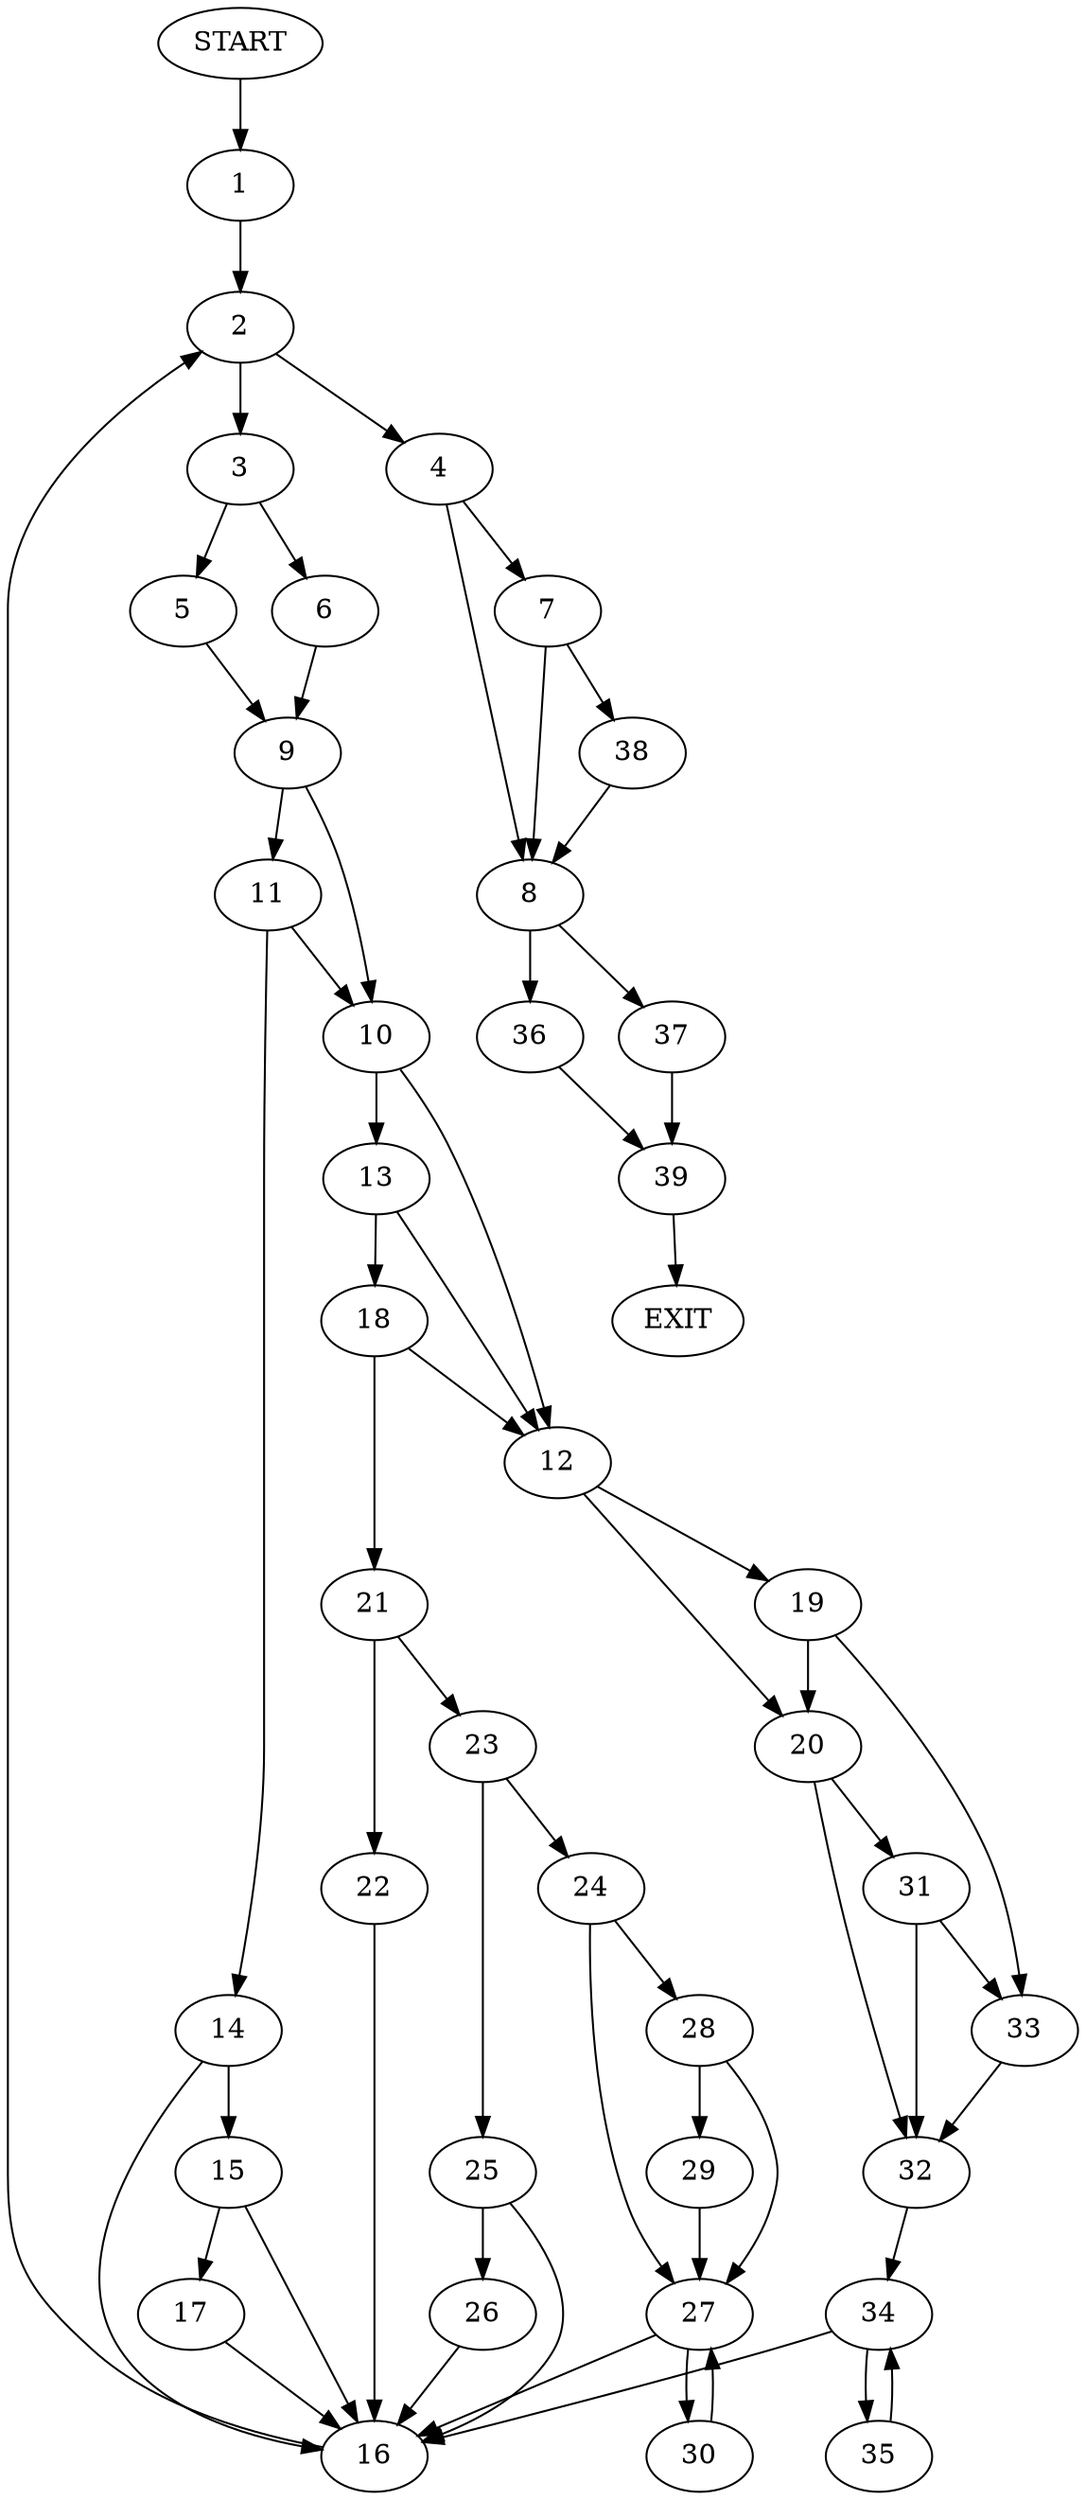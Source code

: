 digraph {
0 [label="START"]
40 [label="EXIT"]
0 -> 1
1 -> 2
2 -> 3
2 -> 4
3 -> 5
3 -> 6
4 -> 7
4 -> 8
6 -> 9
5 -> 9
9 -> 10
9 -> 11
10 -> 12
10 -> 13
11 -> 10
11 -> 14
14 -> 15
14 -> 16
15 -> 17
15 -> 16
16 -> 2
17 -> 16
13 -> 12
13 -> 18
12 -> 19
12 -> 20
18 -> 12
18 -> 21
21 -> 22
21 -> 23
22 -> 16
23 -> 24
23 -> 25
25 -> 26
25 -> 16
24 -> 27
24 -> 28
26 -> 16
28 -> 29
28 -> 27
27 -> 30
27 -> 16
29 -> 27
30 -> 27
20 -> 31
20 -> 32
19 -> 33
19 -> 20
33 -> 32
31 -> 33
31 -> 32
32 -> 34
34 -> 35
34 -> 16
35 -> 34
8 -> 36
8 -> 37
7 -> 8
7 -> 38
38 -> 8
36 -> 39
37 -> 39
39 -> 40
}
